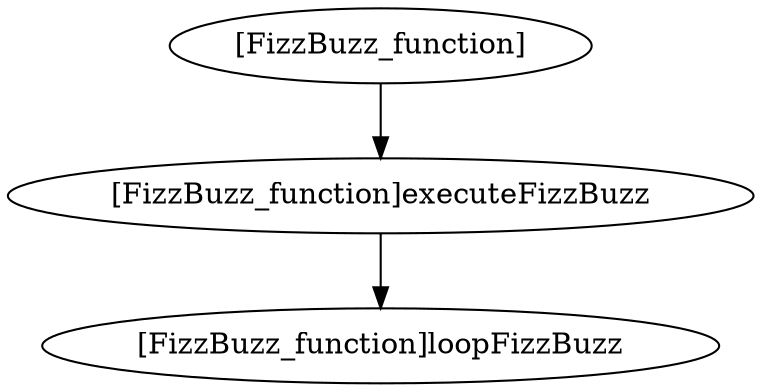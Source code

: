
digraph test{
overlap=scalexy;
"[FizzBuzz_function]executeFizzBuzz" -> "[FizzBuzz_function]loopFizzBuzz"
"[FizzBuzz_function]" -> "[FizzBuzz_function]executeFizzBuzz"
}